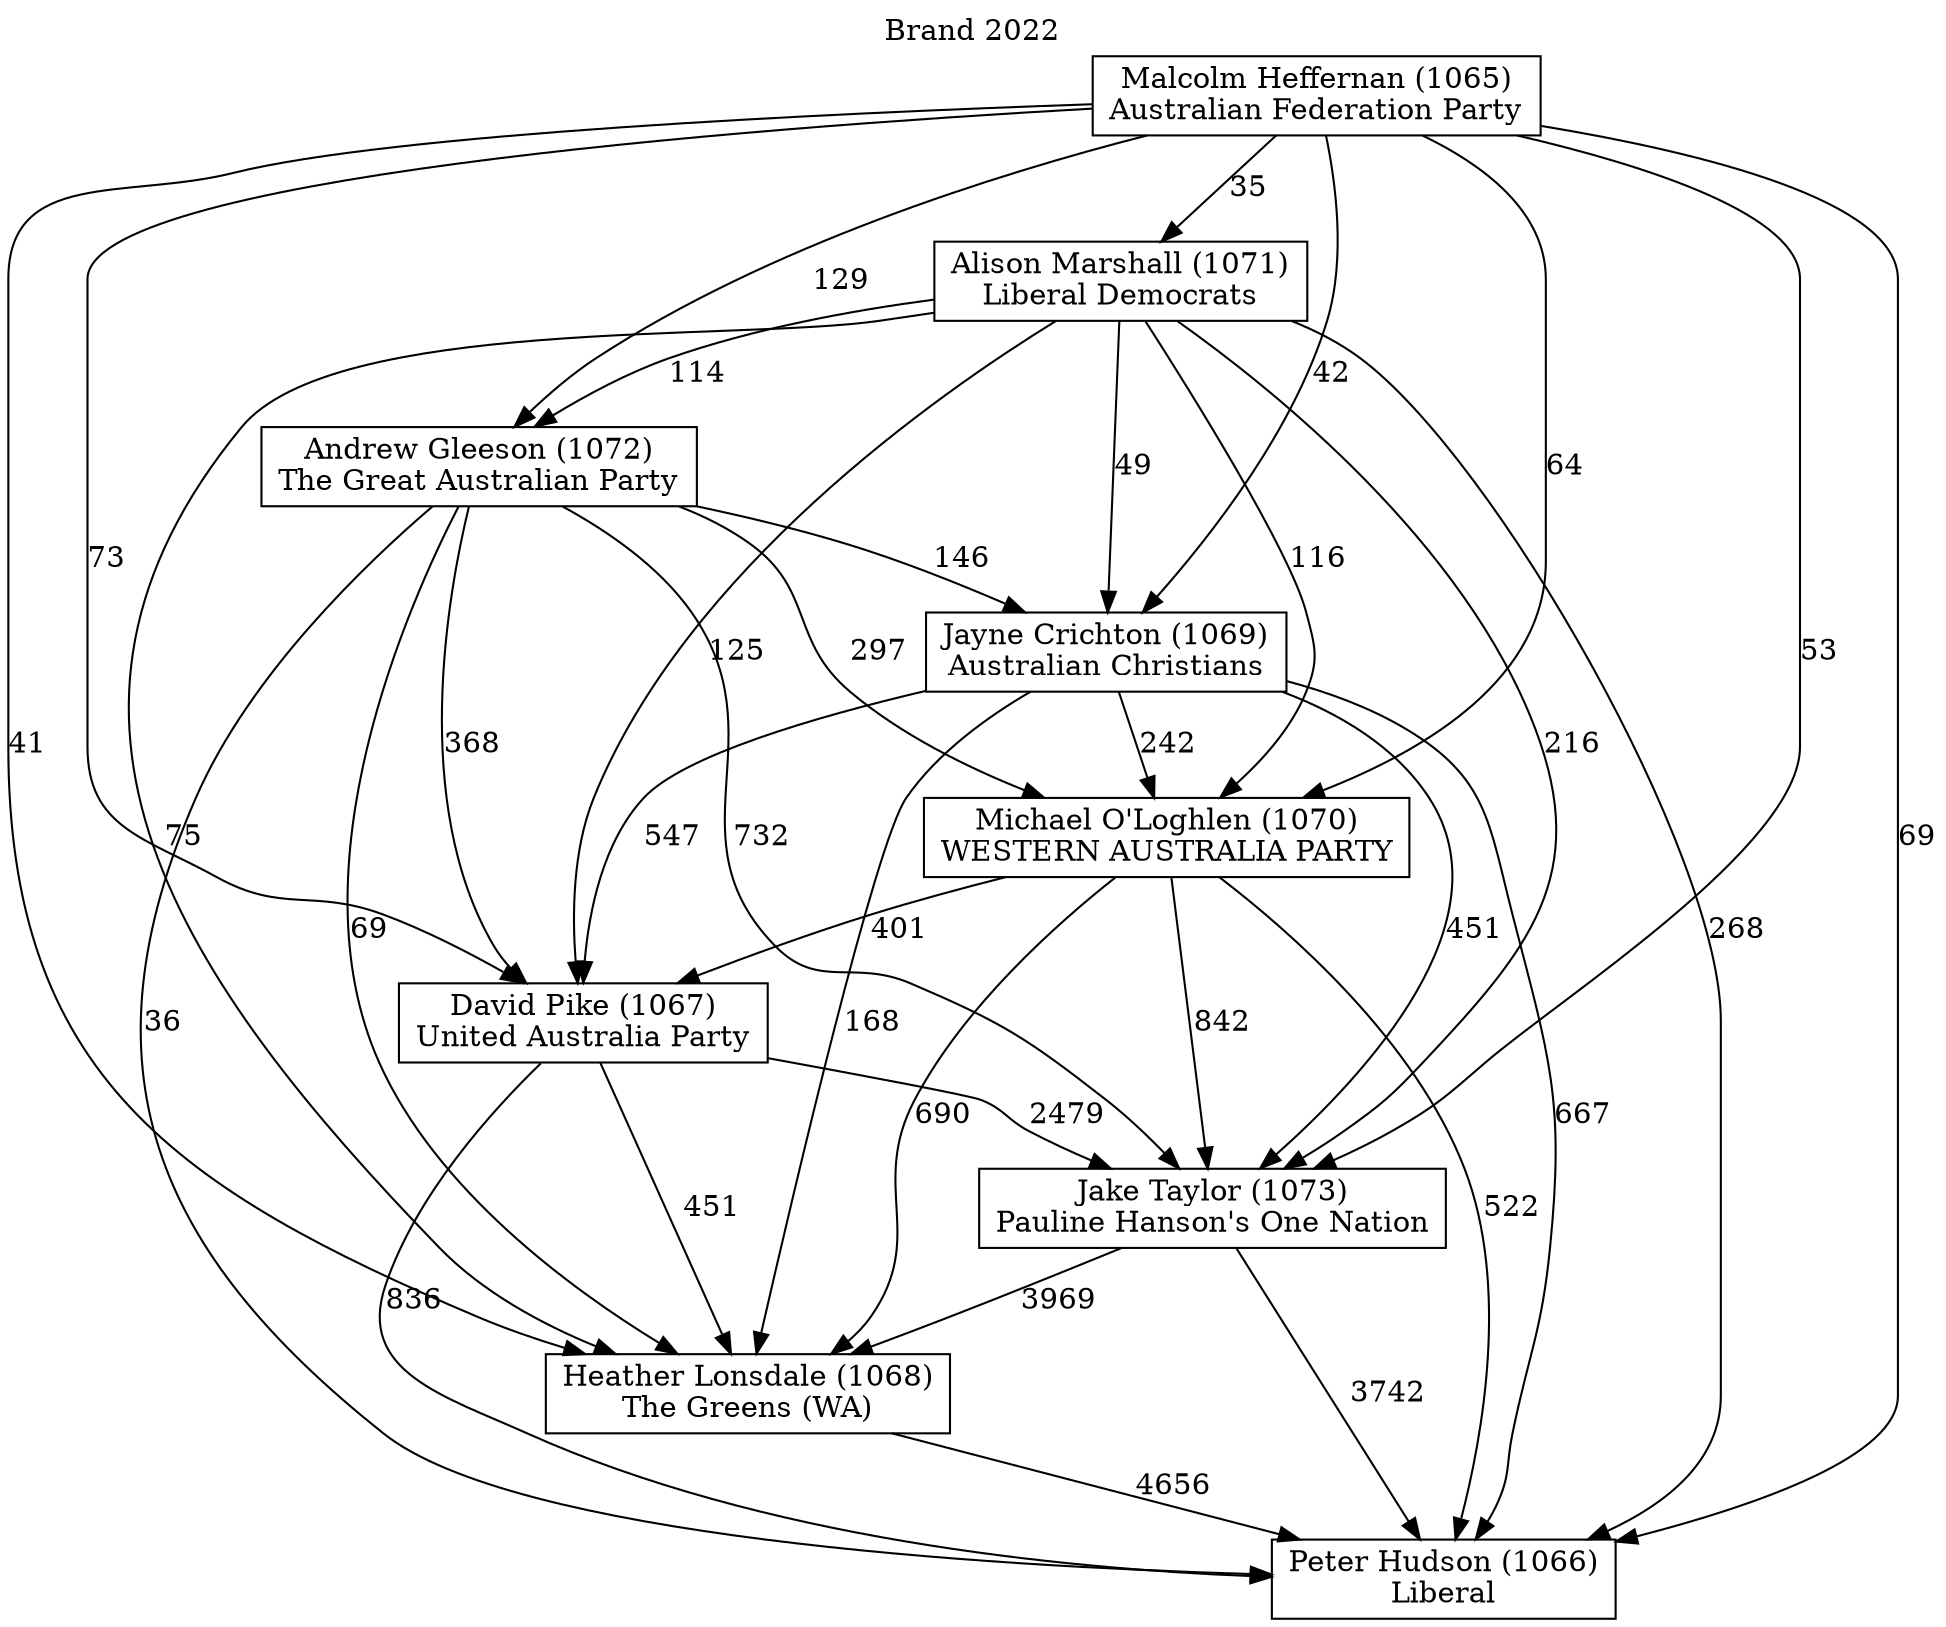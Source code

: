 // House preference flow
digraph "Peter Hudson (1066)_Brand_2022" {
	graph [label="Brand 2022" labelloc=t mclimit=10]
	node [shape=box]
	"Alison Marshall (1071)" [label="Alison Marshall (1071)
Liberal Democrats"]
	"Andrew Gleeson (1072)" [label="Andrew Gleeson (1072)
The Great Australian Party"]
	"David Pike (1067)" [label="David Pike (1067)
United Australia Party"]
	"Heather Lonsdale (1068)" [label="Heather Lonsdale (1068)
The Greens (WA)"]
	"Jake Taylor (1073)" [label="Jake Taylor (1073)
Pauline Hanson's One Nation"]
	"Jayne Crichton (1069)" [label="Jayne Crichton (1069)
Australian Christians"]
	"Malcolm Heffernan (1065)" [label="Malcolm Heffernan (1065)
Australian Federation Party"]
	"Michael O'Loghlen (1070)" [label="Michael O'Loghlen (1070)
WESTERN AUSTRALIA PARTY"]
	"Peter Hudson (1066)" [label="Peter Hudson (1066)
Liberal"]
	"Alison Marshall (1071)" -> "Andrew Gleeson (1072)" [label=114]
	"Alison Marshall (1071)" -> "David Pike (1067)" [label=125]
	"Alison Marshall (1071)" -> "Heather Lonsdale (1068)" [label=75]
	"Alison Marshall (1071)" -> "Jake Taylor (1073)" [label=216]
	"Alison Marshall (1071)" -> "Jayne Crichton (1069)" [label=49]
	"Alison Marshall (1071)" -> "Michael O'Loghlen (1070)" [label=116]
	"Alison Marshall (1071)" -> "Peter Hudson (1066)" [label=268]
	"Andrew Gleeson (1072)" -> "David Pike (1067)" [label=368]
	"Andrew Gleeson (1072)" -> "Heather Lonsdale (1068)" [label=69]
	"Andrew Gleeson (1072)" -> "Jake Taylor (1073)" [label=732]
	"Andrew Gleeson (1072)" -> "Jayne Crichton (1069)" [label=146]
	"Andrew Gleeson (1072)" -> "Michael O'Loghlen (1070)" [label=297]
	"Andrew Gleeson (1072)" -> "Peter Hudson (1066)" [label=36]
	"David Pike (1067)" -> "Heather Lonsdale (1068)" [label=451]
	"David Pike (1067)" -> "Jake Taylor (1073)" [label=2479]
	"David Pike (1067)" -> "Peter Hudson (1066)" [label=836]
	"Heather Lonsdale (1068)" -> "Peter Hudson (1066)" [label=4656]
	"Jake Taylor (1073)" -> "Heather Lonsdale (1068)" [label=3969]
	"Jake Taylor (1073)" -> "Peter Hudson (1066)" [label=3742]
	"Jayne Crichton (1069)" -> "David Pike (1067)" [label=547]
	"Jayne Crichton (1069)" -> "Heather Lonsdale (1068)" [label=168]
	"Jayne Crichton (1069)" -> "Jake Taylor (1073)" [label=451]
	"Jayne Crichton (1069)" -> "Michael O'Loghlen (1070)" [label=242]
	"Jayne Crichton (1069)" -> "Peter Hudson (1066)" [label=667]
	"Malcolm Heffernan (1065)" -> "Alison Marshall (1071)" [label=35]
	"Malcolm Heffernan (1065)" -> "Andrew Gleeson (1072)" [label=129]
	"Malcolm Heffernan (1065)" -> "David Pike (1067)" [label=73]
	"Malcolm Heffernan (1065)" -> "Heather Lonsdale (1068)" [label=41]
	"Malcolm Heffernan (1065)" -> "Jake Taylor (1073)" [label=53]
	"Malcolm Heffernan (1065)" -> "Jayne Crichton (1069)" [label=42]
	"Malcolm Heffernan (1065)" -> "Michael O'Loghlen (1070)" [label=64]
	"Malcolm Heffernan (1065)" -> "Peter Hudson (1066)" [label=69]
	"Michael O'Loghlen (1070)" -> "David Pike (1067)" [label=401]
	"Michael O'Loghlen (1070)" -> "Heather Lonsdale (1068)" [label=690]
	"Michael O'Loghlen (1070)" -> "Jake Taylor (1073)" [label=842]
	"Michael O'Loghlen (1070)" -> "Peter Hudson (1066)" [label=522]
}
